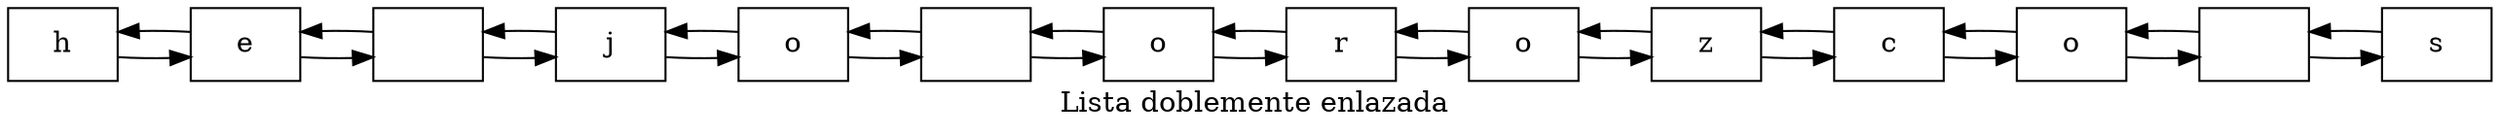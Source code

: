 digraph ListaDobleEnlazada {
rankdir=LR;
Nodo0[shape=box,label="h"];
Nodo1[shape=box,label="e"];
Nodo2[shape=box,label=" "];
Nodo3[shape=box,label="j"];
Nodo4[shape=box,label="o"];
Nodo5[shape=box,label=" "];
Nodo6[shape=box,label="o"];
Nodo7[shape=box,label="r"];
Nodo8[shape=box,label="o"];
Nodo9[shape=box,label="z"];
Nodo10[shape=box,label="c"];
Nodo11[shape=box,label="o"];
Nodo12[shape=box,label=" "];
Nodo13[shape=box,label="s"];
Nodo0->Nodo1;
Nodo1->Nodo0;
Nodo1->Nodo2;
Nodo2->Nodo1;
Nodo2->Nodo3;
Nodo3->Nodo2;
Nodo3->Nodo4;
Nodo4->Nodo3;
Nodo4->Nodo5;
Nodo5->Nodo4;
Nodo5->Nodo6;
Nodo6->Nodo5;
Nodo6->Nodo7;
Nodo7->Nodo6;
Nodo7->Nodo8;
Nodo8->Nodo7;
Nodo8->Nodo9;
Nodo9->Nodo8;
Nodo9->Nodo10;
Nodo10->Nodo9;
Nodo10->Nodo11;
Nodo11->Nodo10;
Nodo11->Nodo12;
Nodo12->Nodo11;
Nodo12->Nodo13;
Nodo13->Nodo12;
label = " Lista doblemente enlazada" 
}

